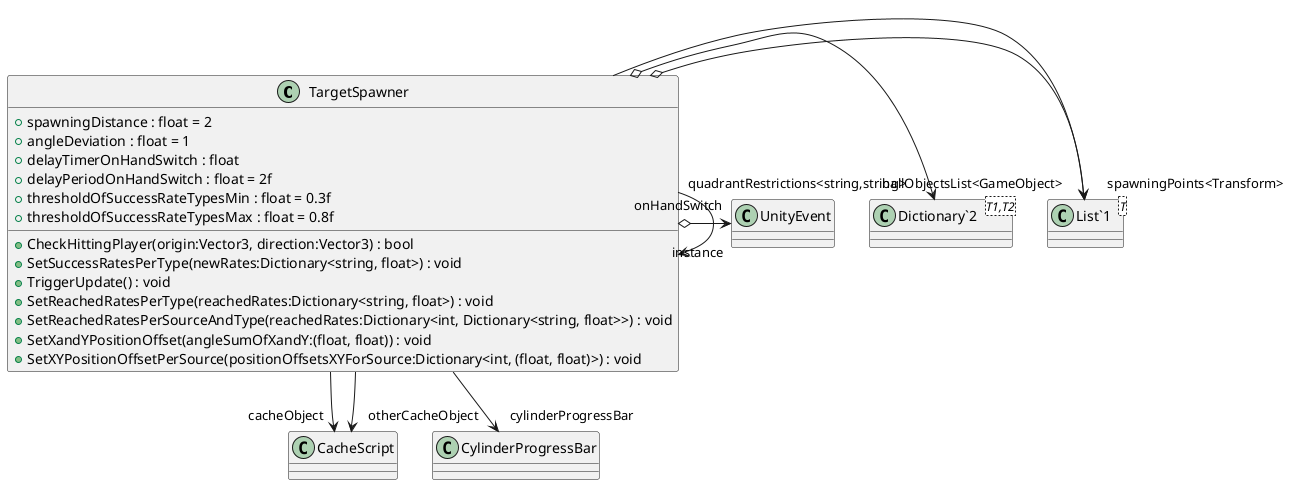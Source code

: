 @startuml
class TargetSpawner {
    + spawningDistance : float = 2
    + angleDeviation : float = 1
    + delayTimerOnHandSwitch : float
    + delayPeriodOnHandSwitch : float = 2f
    + thresholdOfSuccessRateTypesMin : float = 0.3f
    + thresholdOfSuccessRateTypesMax : float = 0.8f
    + CheckHittingPlayer(origin:Vector3, direction:Vector3) : bool
    + SetSuccessRatesPerType(newRates:Dictionary<string, float>) : void
    + TriggerUpdate() : void
    + SetReachedRatesPerType(reachedRates:Dictionary<string, float>) : void
    + SetReachedRatesPerSourceAndType(reachedRates:Dictionary<int, Dictionary<string, float>>) : void
    + SetXandYPositionOffset(angleSumOfXandY:(float, float)) : void
    + SetXYPositionOffsetPerSource(positionOffsetsXYForSource:Dictionary<int, (float, float)>) : void
}
class "List`1"<T> {
}
class "Dictionary`2"<T1,T2> {
}
' MonoBehaviour <|-- TargetSpawner
TargetSpawner --> "instance" TargetSpawner
TargetSpawner --> "cacheObject" CacheScript
TargetSpawner --> "otherCacheObject" CacheScript
TargetSpawner o-> "ballObjectsList<GameObject>" "List`1"
TargetSpawner --> "spawningPoints<Transform>" "List`1"
TargetSpawner o-> "quadrantRestrictions<string,string>" "Dictionary`2"
TargetSpawner o-> "onHandSwitch" UnityEvent
TargetSpawner --> "cylinderProgressBar" CylinderProgressBar
@enduml
